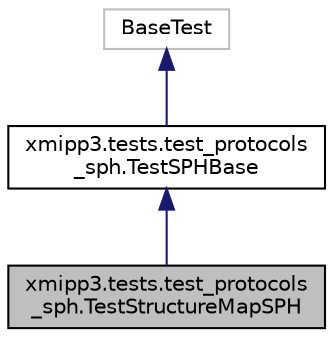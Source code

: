 digraph "xmipp3.tests.test_protocols_sph.TestStructureMapSPH"
{
  edge [fontname="Helvetica",fontsize="10",labelfontname="Helvetica",labelfontsize="10"];
  node [fontname="Helvetica",fontsize="10",shape=record];
  Node0 [label="xmipp3.tests.test_protocols\l_sph.TestStructureMapSPH",height=0.2,width=0.4,color="black", fillcolor="grey75", style="filled", fontcolor="black"];
  Node1 -> Node0 [dir="back",color="midnightblue",fontsize="10",style="solid",fontname="Helvetica"];
  Node1 [label="xmipp3.tests.test_protocols\l_sph.TestSPHBase",height=0.2,width=0.4,color="black", fillcolor="white", style="filled",URL="$classxmipp3_1_1tests_1_1test__protocols__sph_1_1TestSPHBase.html"];
  Node2 -> Node1 [dir="back",color="midnightblue",fontsize="10",style="solid",fontname="Helvetica"];
  Node2 [label="BaseTest",height=0.2,width=0.4,color="grey75", fillcolor="white", style="filled"];
}
